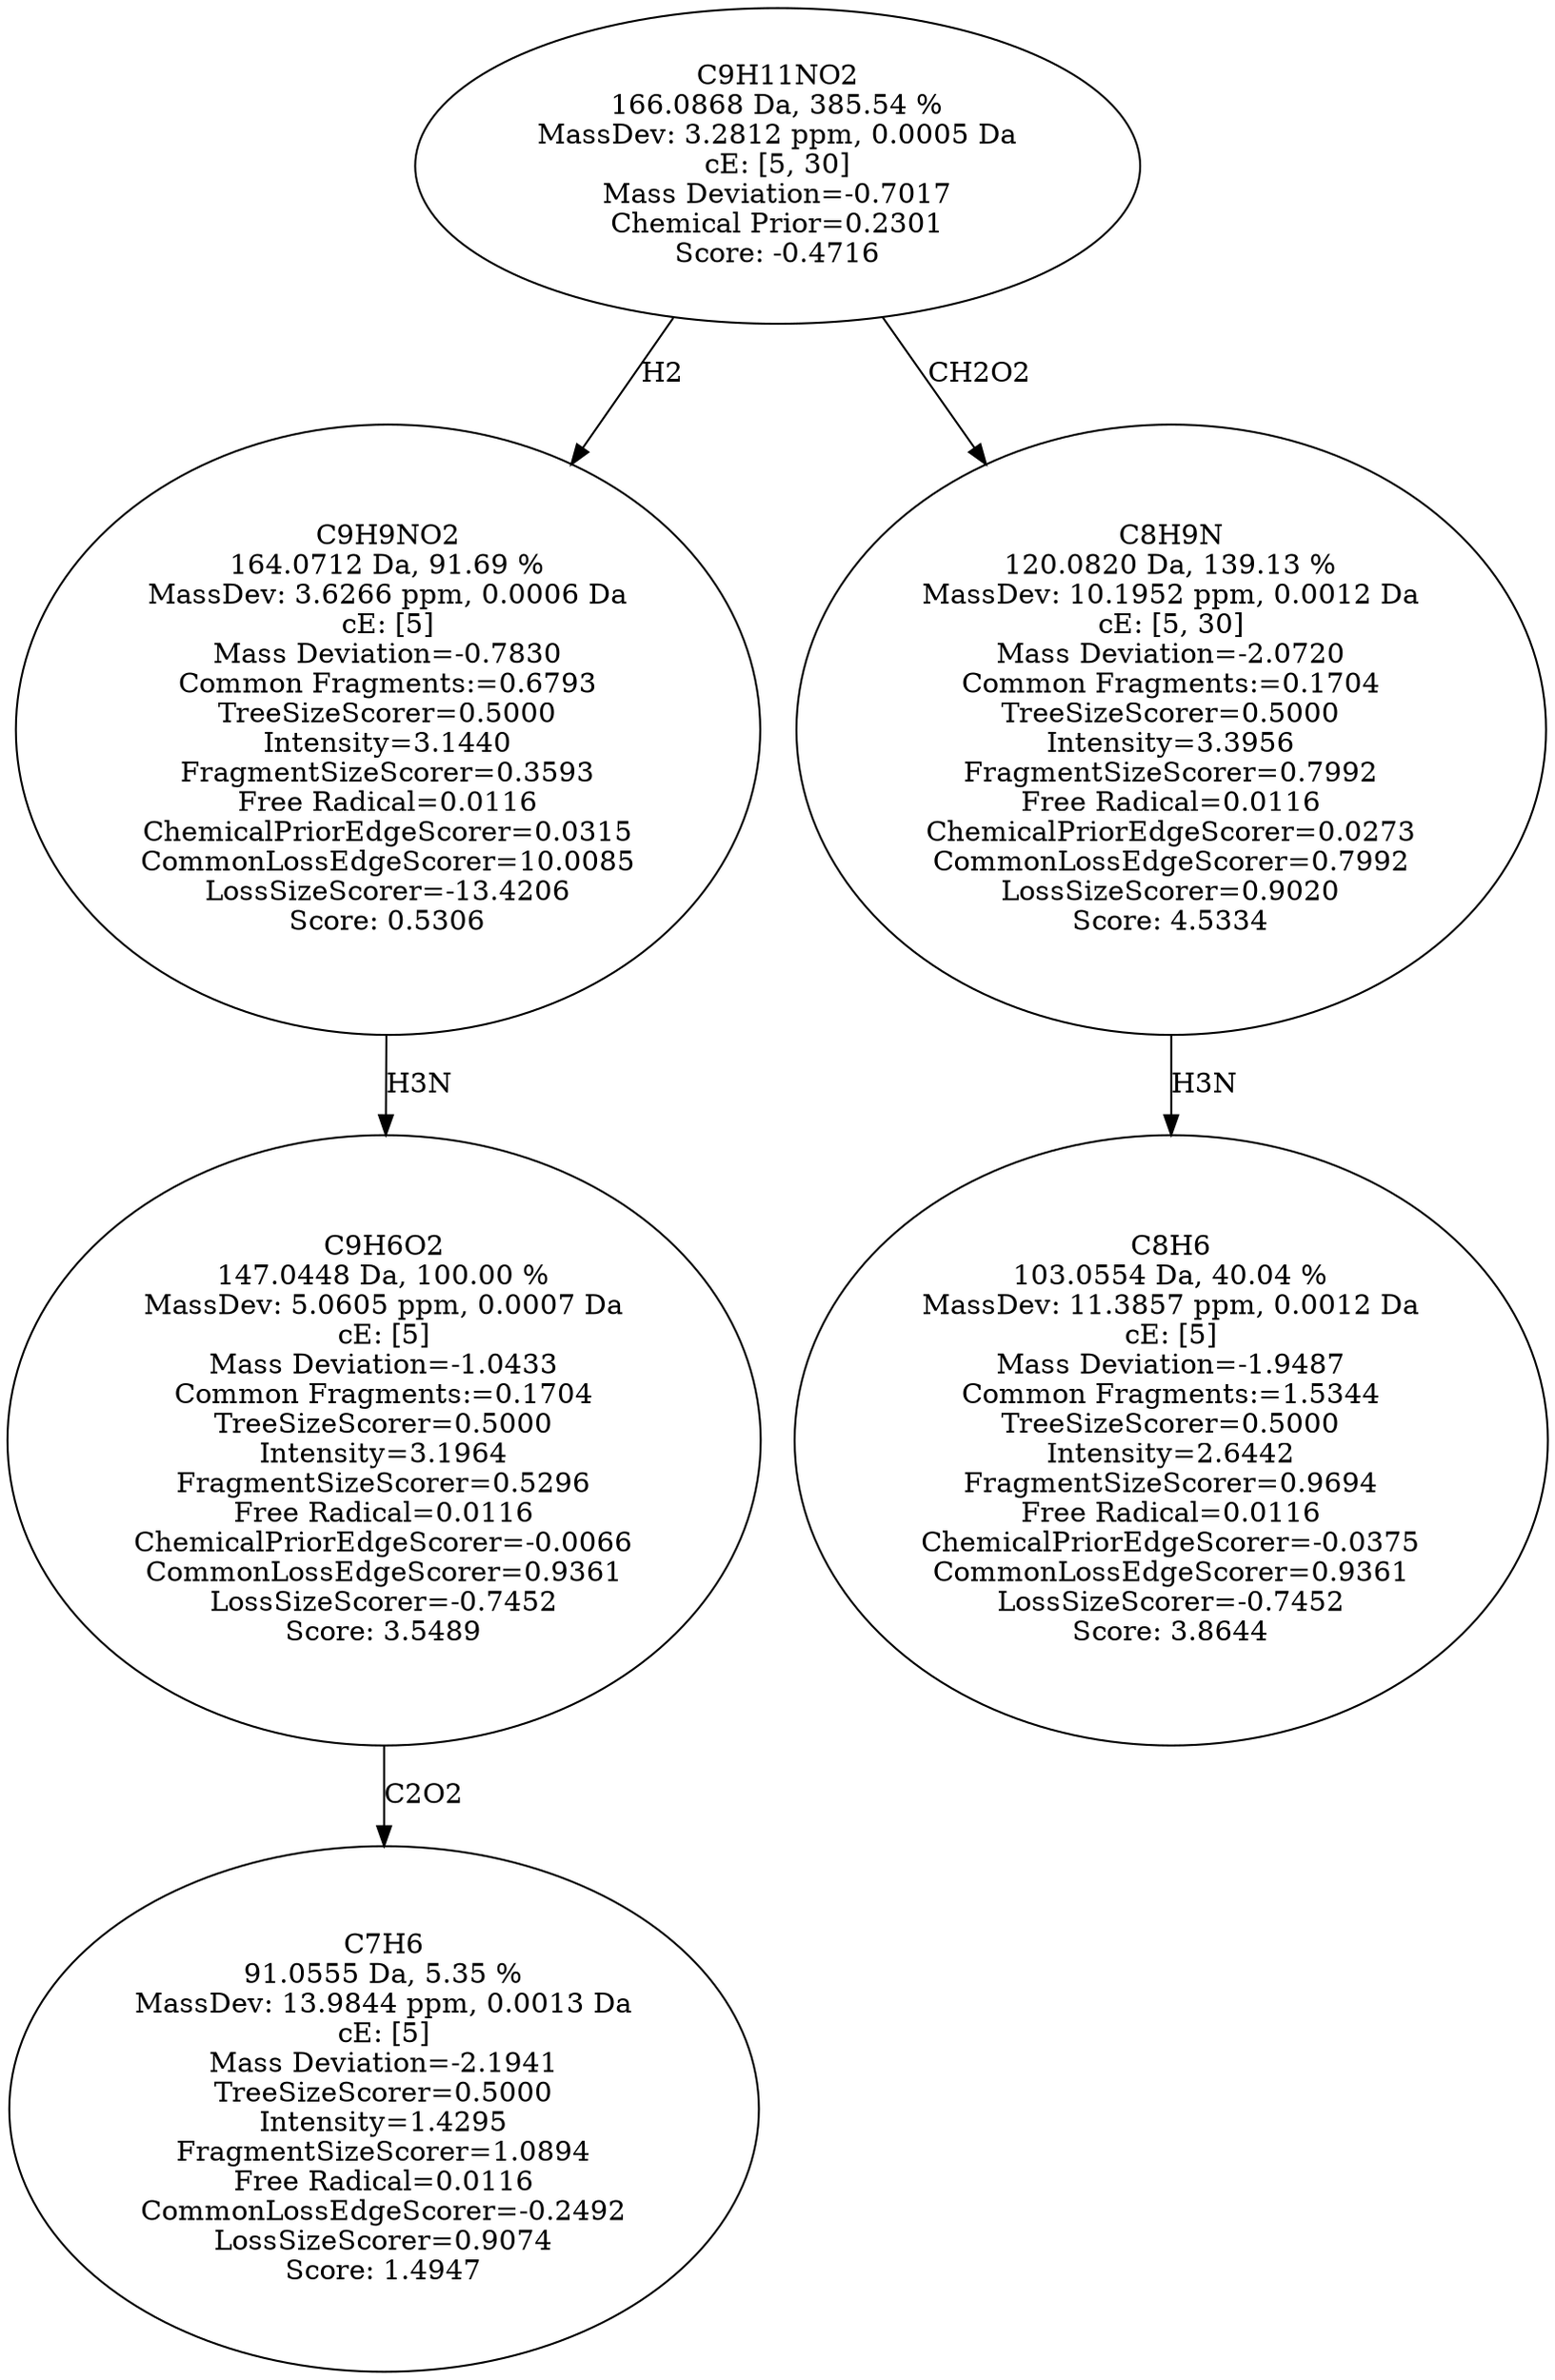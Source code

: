 strict digraph {
v1 [label="C7H6\n91.0555 Da, 5.35 %\nMassDev: 13.9844 ppm, 0.0013 Da\ncE: [5]\nMass Deviation=-2.1941\nTreeSizeScorer=0.5000\nIntensity=1.4295\nFragmentSizeScorer=1.0894\nFree Radical=0.0116\nCommonLossEdgeScorer=-0.2492\nLossSizeScorer=0.9074\nScore: 1.4947"];
v2 [label="C9H6O2\n147.0448 Da, 100.00 %\nMassDev: 5.0605 ppm, 0.0007 Da\ncE: [5]\nMass Deviation=-1.0433\nCommon Fragments:=0.1704\nTreeSizeScorer=0.5000\nIntensity=3.1964\nFragmentSizeScorer=0.5296\nFree Radical=0.0116\nChemicalPriorEdgeScorer=-0.0066\nCommonLossEdgeScorer=0.9361\nLossSizeScorer=-0.7452\nScore: 3.5489"];
v3 [label="C9H9NO2\n164.0712 Da, 91.69 %\nMassDev: 3.6266 ppm, 0.0006 Da\ncE: [5]\nMass Deviation=-0.7830\nCommon Fragments:=0.6793\nTreeSizeScorer=0.5000\nIntensity=3.1440\nFragmentSizeScorer=0.3593\nFree Radical=0.0116\nChemicalPriorEdgeScorer=0.0315\nCommonLossEdgeScorer=10.0085\nLossSizeScorer=-13.4206\nScore: 0.5306"];
v4 [label="C8H6\n103.0554 Da, 40.04 %\nMassDev: 11.3857 ppm, 0.0012 Da\ncE: [5]\nMass Deviation=-1.9487\nCommon Fragments:=1.5344\nTreeSizeScorer=0.5000\nIntensity=2.6442\nFragmentSizeScorer=0.9694\nFree Radical=0.0116\nChemicalPriorEdgeScorer=-0.0375\nCommonLossEdgeScorer=0.9361\nLossSizeScorer=-0.7452\nScore: 3.8644"];
v5 [label="C8H9N\n120.0820 Da, 139.13 %\nMassDev: 10.1952 ppm, 0.0012 Da\ncE: [5, 30]\nMass Deviation=-2.0720\nCommon Fragments:=0.1704\nTreeSizeScorer=0.5000\nIntensity=3.3956\nFragmentSizeScorer=0.7992\nFree Radical=0.0116\nChemicalPriorEdgeScorer=0.0273\nCommonLossEdgeScorer=0.7992\nLossSizeScorer=0.9020\nScore: 4.5334"];
v6 [label="C9H11NO2\n166.0868 Da, 385.54 %\nMassDev: 3.2812 ppm, 0.0005 Da\ncE: [5, 30]\nMass Deviation=-0.7017\nChemical Prior=0.2301\nScore: -0.4716"];
v2 -> v1 [label="C2O2"];
v3 -> v2 [label="H3N"];
v6 -> v3 [label="H2"];
v5 -> v4 [label="H3N"];
v6 -> v5 [label="CH2O2"];
}